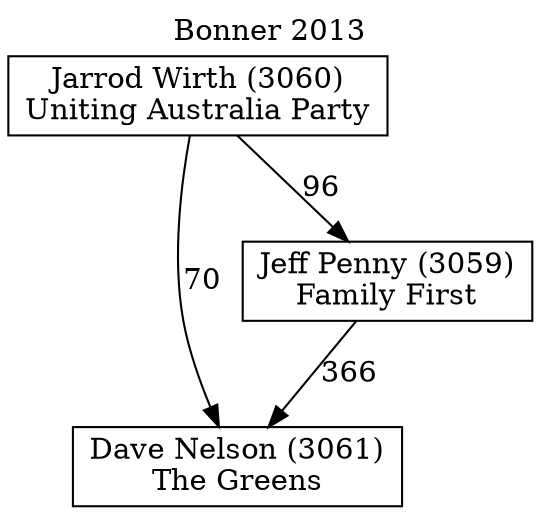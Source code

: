 // House preference flow
digraph "Dave Nelson (3061)_Bonner_2013" {
	graph [label="Bonner 2013" labelloc=t mclimit=10]
	node [shape=box]
	"Dave Nelson (3061)" [label="Dave Nelson (3061)
The Greens"]
	"Jeff Penny (3059)" [label="Jeff Penny (3059)
Family First"]
	"Jarrod Wirth (3060)" [label="Jarrod Wirth (3060)
Uniting Australia Party"]
	"Dave Nelson (3061)" [label="Dave Nelson (3061)
The Greens"]
	"Jarrod Wirth (3060)" [label="Jarrod Wirth (3060)
Uniting Australia Party"]
	"Jarrod Wirth (3060)" [label="Jarrod Wirth (3060)
Uniting Australia Party"]
	"Jeff Penny (3059)" [label="Jeff Penny (3059)
Family First"]
	"Jarrod Wirth (3060)" [label="Jarrod Wirth (3060)
Uniting Australia Party"]
	"Jarrod Wirth (3060)" [label="Jarrod Wirth (3060)
Uniting Australia Party"]
	"Jeff Penny (3059)" -> "Dave Nelson (3061)" [label=366]
	"Jarrod Wirth (3060)" -> "Jeff Penny (3059)" [label=96]
	"Jarrod Wirth (3060)" -> "Dave Nelson (3061)" [label=70]
}
